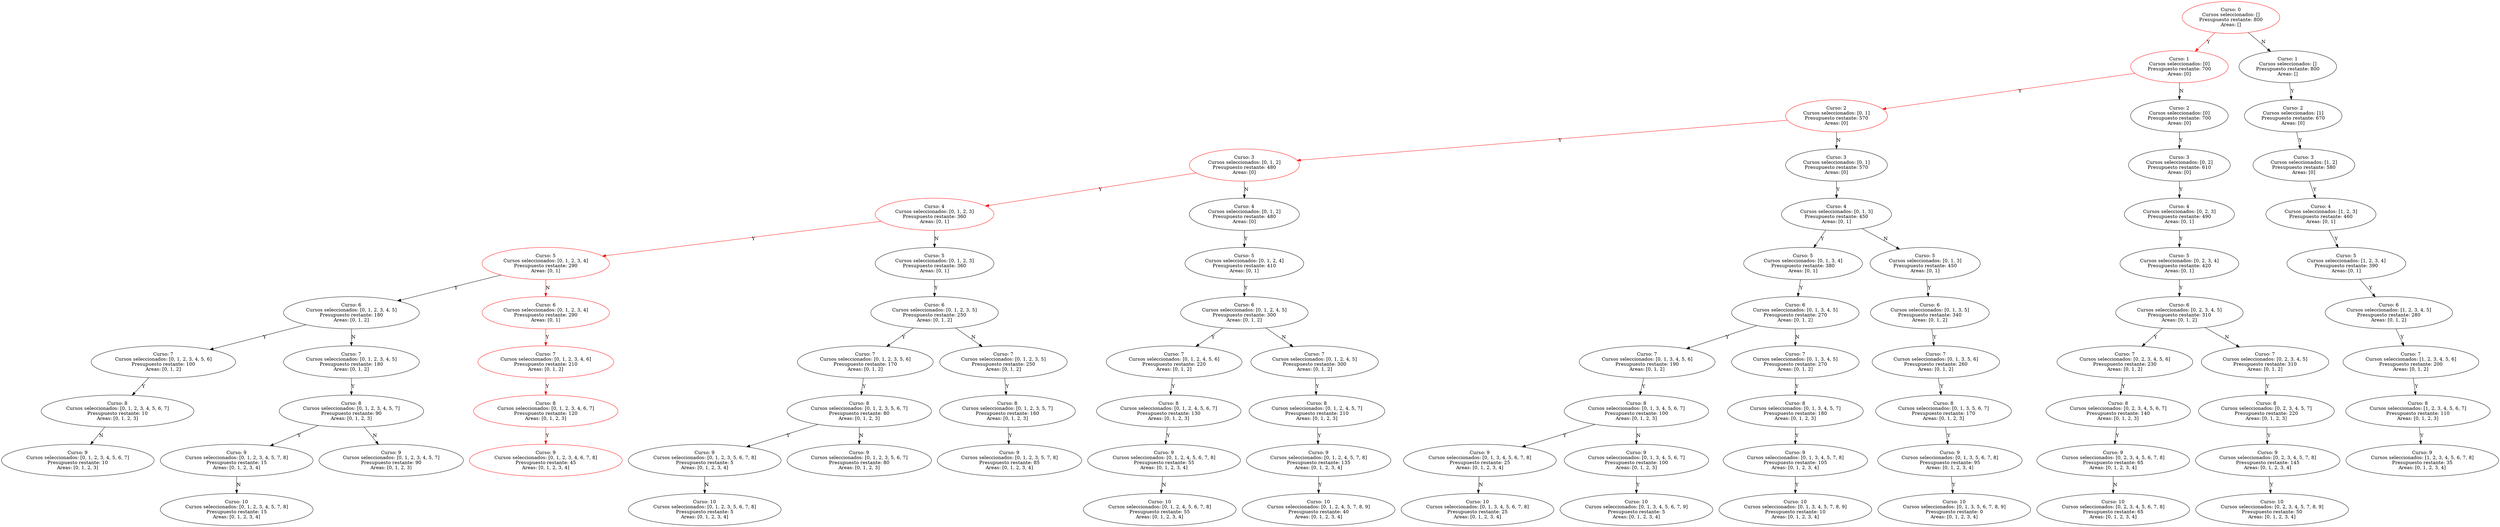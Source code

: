 strict digraph G {
  1 [ label="Curso: 8
Cursos seleccionados: [0, 1, 2, 3, 4, 5, 6, 7]
Presupuesto restante: 10
Areas: [0, 1, 2, 3]" ];
  2 [ label="Curso: 9
Cursos seleccionados: [0, 1, 2, 3, 4, 5, 6, 7]
Presupuesto restante: 10
Areas: [0, 1, 2, 3]" ];
  3 [ label="Curso: 7
Cursos seleccionados: [0, 1, 2, 3, 4, 5, 6]
Presupuesto restante: 100
Areas: [0, 1, 2]" ];
  4 [ label="Curso: 6
Cursos seleccionados: [0, 1, 2, 3, 4, 5]
Presupuesto restante: 180
Areas: [0, 1, 2]" ];
  5 [ label="Curso: 9
Cursos seleccionados: [0, 1, 2, 3, 4, 5, 7, 8]
Presupuesto restante: 15
Areas: [0, 1, 2, 3, 4]" ];
  6 [ label="Curso: 10
Cursos seleccionados: [0, 1, 2, 3, 4, 5, 7, 8]
Presupuesto restante: 15
Areas: [0, 1, 2, 3, 4]" ];
  7 [ label="Curso: 8
Cursos seleccionados: [0, 1, 2, 3, 4, 5, 7]
Presupuesto restante: 90
Areas: [0, 1, 2, 3]" ];
  8 [ label="Curso: 9
Cursos seleccionados: [0, 1, 2, 3, 4, 5, 7]
Presupuesto restante: 90
Areas: [0, 1, 2, 3]" ];
  9 [ label="Curso: 7
Cursos seleccionados: [0, 1, 2, 3, 4, 5]
Presupuesto restante: 180
Areas: [0, 1, 2]" ];
  10 [ color="red" label="Curso: 5
Cursos seleccionados: [0, 1, 2, 3, 4]
Presupuesto restante: 290
Areas: [0, 1]" ];
  11 [ color="red" label="Curso: 8
Cursos seleccionados: [0, 1, 2, 3, 4, 6, 7]
Presupuesto restante: 120
Areas: [0, 1, 2, 3]" ];
  12 [ color="red" label="Curso: 9
Cursos seleccionados: [0, 1, 2, 3, 4, 6, 7, 8]
Presupuesto restante: 45
Areas: [0, 1, 2, 3, 4]" ];
  13 [ color="red" label="Curso: 7
Cursos seleccionados: [0, 1, 2, 3, 4, 6]
Presupuesto restante: 210
Areas: [0, 1, 2]" ];
  14 [ color="red" label="Curso: 6
Cursos seleccionados: [0, 1, 2, 3, 4]
Presupuesto restante: 290
Areas: [0, 1]" ];
  15 [ color="red" label="Curso: 4
Cursos seleccionados: [0, 1, 2, 3]
Presupuesto restante: 360
Areas: [0, 1]" ];
  16 [ label="Curso: 9
Cursos seleccionados: [0, 1, 2, 3, 5, 6, 7, 8]
Presupuesto restante: 5
Areas: [0, 1, 2, 3, 4]" ];
  17 [ label="Curso: 10
Cursos seleccionados: [0, 1, 2, 3, 5, 6, 7, 8]
Presupuesto restante: 5
Areas: [0, 1, 2, 3, 4]" ];
  18 [ label="Curso: 8
Cursos seleccionados: [0, 1, 2, 3, 5, 6, 7]
Presupuesto restante: 80
Areas: [0, 1, 2, 3]" ];
  19 [ label="Curso: 9
Cursos seleccionados: [0, 1, 2, 3, 5, 6, 7]
Presupuesto restante: 80
Areas: [0, 1, 2, 3]" ];
  20 [ label="Curso: 7
Cursos seleccionados: [0, 1, 2, 3, 5, 6]
Presupuesto restante: 170
Areas: [0, 1, 2]" ];
  21 [ label="Curso: 6
Cursos seleccionados: [0, 1, 2, 3, 5]
Presupuesto restante: 250
Areas: [0, 1, 2]" ];
  22 [ label="Curso: 8
Cursos seleccionados: [0, 1, 2, 3, 5, 7]
Presupuesto restante: 160
Areas: [0, 1, 2, 3]" ];
  23 [ label="Curso: 9
Cursos seleccionados: [0, 1, 2, 3, 5, 7, 8]
Presupuesto restante: 85
Areas: [0, 1, 2, 3, 4]" ];
  24 [ label="Curso: 7
Cursos seleccionados: [0, 1, 2, 3, 5]
Presupuesto restante: 250
Areas: [0, 1, 2]" ];
  25 [ label="Curso: 5
Cursos seleccionados: [0, 1, 2, 3]
Presupuesto restante: 360
Areas: [0, 1]" ];
  26 [ color="red" label="Curso: 3
Cursos seleccionados: [0, 1, 2]
Presupuesto restante: 480
Areas: [0]" ];
  27 [ label="Curso: 9
Cursos seleccionados: [0, 1, 2, 4, 5, 6, 7, 8]
Presupuesto restante: 55
Areas: [0, 1, 2, 3, 4]" ];
  28 [ label="Curso: 10
Cursos seleccionados: [0, 1, 2, 4, 5, 6, 7, 8]
Presupuesto restante: 55
Areas: [0, 1, 2, 3, 4]" ];
  29 [ label="Curso: 8
Cursos seleccionados: [0, 1, 2, 4, 5, 6, 7]
Presupuesto restante: 130
Areas: [0, 1, 2, 3]" ];
  30 [ label="Curso: 7
Cursos seleccionados: [0, 1, 2, 4, 5, 6]
Presupuesto restante: 220
Areas: [0, 1, 2]" ];
  31 [ label="Curso: 6
Cursos seleccionados: [0, 1, 2, 4, 5]
Presupuesto restante: 300
Areas: [0, 1, 2]" ];
  32 [ label="Curso: 9
Cursos seleccionados: [0, 1, 2, 4, 5, 7, 8]
Presupuesto restante: 135
Areas: [0, 1, 2, 3, 4]" ];
  33 [ label="Curso: 10
Cursos seleccionados: [0, 1, 2, 4, 5, 7, 8, 9]
Presupuesto restante: 40
Areas: [0, 1, 2, 3, 4]" ];
  34 [ label="Curso: 8
Cursos seleccionados: [0, 1, 2, 4, 5, 7]
Presupuesto restante: 210
Areas: [0, 1, 2, 3]" ];
  35 [ label="Curso: 7
Cursos seleccionados: [0, 1, 2, 4, 5]
Presupuesto restante: 300
Areas: [0, 1, 2]" ];
  36 [ label="Curso: 5
Cursos seleccionados: [0, 1, 2, 4]
Presupuesto restante: 410
Areas: [0, 1]" ];
  37 [ label="Curso: 4
Cursos seleccionados: [0, 1, 2]
Presupuesto restante: 480
Areas: [0]" ];
  38 [ color="red" label="Curso: 2
Cursos seleccionados: [0, 1]
Presupuesto restante: 570
Areas: [0]" ];
  39 [ label="Curso: 9
Cursos seleccionados: [0, 1, 3, 4, 5, 6, 7, 8]
Presupuesto restante: 25
Areas: [0, 1, 2, 3, 4]" ];
  40 [ label="Curso: 10
Cursos seleccionados: [0, 1, 3, 4, 5, 6, 7, 8]
Presupuesto restante: 25
Areas: [0, 1, 2, 3, 4]" ];
  41 [ label="Curso: 8
Cursos seleccionados: [0, 1, 3, 4, 5, 6, 7]
Presupuesto restante: 100
Areas: [0, 1, 2, 3]" ];
  42 [ label="Curso: 9
Cursos seleccionados: [0, 1, 3, 4, 5, 6, 7]
Presupuesto restante: 100
Areas: [0, 1, 2, 3]" ];
  43 [ label="Curso: 10
Cursos seleccionados: [0, 1, 3, 4, 5, 6, 7, 9]
Presupuesto restante: 5
Areas: [0, 1, 2, 3, 4]" ];
  44 [ label="Curso: 7
Cursos seleccionados: [0, 1, 3, 4, 5, 6]
Presupuesto restante: 190
Areas: [0, 1, 2]" ];
  45 [ label="Curso: 6
Cursos seleccionados: [0, 1, 3, 4, 5]
Presupuesto restante: 270
Areas: [0, 1, 2]" ];
  46 [ label="Curso: 9
Cursos seleccionados: [0, 1, 3, 4, 5, 7, 8]
Presupuesto restante: 105
Areas: [0, 1, 2, 3, 4]" ];
  47 [ label="Curso: 10
Cursos seleccionados: [0, 1, 3, 4, 5, 7, 8, 9]
Presupuesto restante: 10
Areas: [0, 1, 2, 3, 4]" ];
  48 [ label="Curso: 8
Cursos seleccionados: [0, 1, 3, 4, 5, 7]
Presupuesto restante: 180
Areas: [0, 1, 2, 3]" ];
  49 [ label="Curso: 7
Cursos seleccionados: [0, 1, 3, 4, 5]
Presupuesto restante: 270
Areas: [0, 1, 2]" ];
  50 [ label="Curso: 5
Cursos seleccionados: [0, 1, 3, 4]
Presupuesto restante: 380
Areas: [0, 1]" ];
  51 [ label="Curso: 4
Cursos seleccionados: [0, 1, 3]
Presupuesto restante: 450
Areas: [0, 1]" ];
  52 [ label="Curso: 9
Cursos seleccionados: [0, 1, 3, 5, 6, 7, 8]
Presupuesto restante: 95
Areas: [0, 1, 2, 3, 4]" ];
  53 [ label="Curso: 10
Cursos seleccionados: [0, 1, 3, 5, 6, 7, 8, 9]
Presupuesto restante: 0
Areas: [0, 1, 2, 3, 4]" ];
  54 [ label="Curso: 8
Cursos seleccionados: [0, 1, 3, 5, 6, 7]
Presupuesto restante: 170
Areas: [0, 1, 2, 3]" ];
  55 [ label="Curso: 7
Cursos seleccionados: [0, 1, 3, 5, 6]
Presupuesto restante: 260
Areas: [0, 1, 2]" ];
  56 [ label="Curso: 6
Cursos seleccionados: [0, 1, 3, 5]
Presupuesto restante: 340
Areas: [0, 1, 2]" ];
  57 [ label="Curso: 5
Cursos seleccionados: [0, 1, 3]
Presupuesto restante: 450
Areas: [0, 1]" ];
  58 [ label="Curso: 3
Cursos seleccionados: [0, 1]
Presupuesto restante: 570
Areas: [0]" ];
  59 [ color="red" label="Curso: 1
Cursos seleccionados: [0]
Presupuesto restante: 700
Areas: [0]" ];
  60 [ label="Curso: 9
Cursos seleccionados: [0, 2, 3, 4, 5, 6, 7, 8]
Presupuesto restante: 65
Areas: [0, 1, 2, 3, 4]" ];
  61 [ label="Curso: 10
Cursos seleccionados: [0, 2, 3, 4, 5, 6, 7, 8]
Presupuesto restante: 65
Areas: [0, 1, 2, 3, 4]" ];
  62 [ label="Curso: 8
Cursos seleccionados: [0, 2, 3, 4, 5, 6, 7]
Presupuesto restante: 140
Areas: [0, 1, 2, 3]" ];
  63 [ label="Curso: 7
Cursos seleccionados: [0, 2, 3, 4, 5, 6]
Presupuesto restante: 230
Areas: [0, 1, 2]" ];
  64 [ label="Curso: 6
Cursos seleccionados: [0, 2, 3, 4, 5]
Presupuesto restante: 310
Areas: [0, 1, 2]" ];
  65 [ label="Curso: 9
Cursos seleccionados: [0, 2, 3, 4, 5, 7, 8]
Presupuesto restante: 145
Areas: [0, 1, 2, 3, 4]" ];
  66 [ label="Curso: 10
Cursos seleccionados: [0, 2, 3, 4, 5, 7, 8, 9]
Presupuesto restante: 50
Areas: [0, 1, 2, 3, 4]" ];
  67 [ label="Curso: 8
Cursos seleccionados: [0, 2, 3, 4, 5, 7]
Presupuesto restante: 220
Areas: [0, 1, 2, 3]" ];
  68 [ label="Curso: 7
Cursos seleccionados: [0, 2, 3, 4, 5]
Presupuesto restante: 310
Areas: [0, 1, 2]" ];
  69 [ label="Curso: 5
Cursos seleccionados: [0, 2, 3, 4]
Presupuesto restante: 420
Areas: [0, 1]" ];
  70 [ label="Curso: 4
Cursos seleccionados: [0, 2, 3]
Presupuesto restante: 490
Areas: [0, 1]" ];
  71 [ label="Curso: 3
Cursos seleccionados: [0, 2]
Presupuesto restante: 610
Areas: [0]" ];
  72 [ label="Curso: 2
Cursos seleccionados: [0]
Presupuesto restante: 700
Areas: [0]" ];
  73 [ color="red" label="Curso: 0
Cursos seleccionados: []
Presupuesto restante: 800
Areas: []" ];
  74 [ label="Curso: 8
Cursos seleccionados: [1, 2, 3, 4, 5, 6, 7]
Presupuesto restante: 110
Areas: [0, 1, 2, 3]" ];
  75 [ label="Curso: 9
Cursos seleccionados: [1, 2, 3, 4, 5, 6, 7, 8]
Presupuesto restante: 35
Areas: [0, 1, 2, 3, 4]" ];
  76 [ label="Curso: 7
Cursos seleccionados: [1, 2, 3, 4, 5, 6]
Presupuesto restante: 200
Areas: [0, 1, 2]" ];
  77 [ label="Curso: 6
Cursos seleccionados: [1, 2, 3, 4, 5]
Presupuesto restante: 280
Areas: [0, 1, 2]" ];
  78 [ label="Curso: 5
Cursos seleccionados: [1, 2, 3, 4]
Presupuesto restante: 390
Areas: [0, 1]" ];
  79 [ label="Curso: 4
Cursos seleccionados: [1, 2, 3]
Presupuesto restante: 460
Areas: [0, 1]" ];
  80 [ label="Curso: 3
Cursos seleccionados: [1, 2]
Presupuesto restante: 580
Areas: [0]" ];
  81 [ label="Curso: 2
Cursos seleccionados: [1]
Presupuesto restante: 670
Areas: [0]" ];
  82 [ label="Curso: 1
Cursos seleccionados: []
Presupuesto restante: 800
Areas: []" ];
  1 -> 2 [ label="N" ];
  3 -> 1 [ label="Y" ];
  4 -> 3 [ label="Y" ];
  5 -> 6 [ label="N" ];
  7 -> 5 [ label="Y" ];
  7 -> 8 [ label="N" ];
  9 -> 7 [ label="Y" ];
  4 -> 9 [ label="N" ];
  10 -> 4 [ label="Y" ];
  11 -> 12 [ color="red" label="Y" ];
  13 -> 11 [ color="red" label="Y" ];
  14 -> 13 [ color="red" label="Y" ];
  10 -> 14 [ color="red" label="N" ];
  15 -> 10 [ color="red" label="Y" ];
  16 -> 17 [ label="N" ];
  18 -> 16 [ label="Y" ];
  18 -> 19 [ label="N" ];
  20 -> 18 [ label="Y" ];
  21 -> 20 [ label="Y" ];
  22 -> 23 [ label="Y" ];
  24 -> 22 [ label="Y" ];
  21 -> 24 [ label="N" ];
  25 -> 21 [ label="Y" ];
  15 -> 25 [ label="N" ];
  26 -> 15 [ color="red" label="Y" ];
  27 -> 28 [ label="N" ];
  29 -> 27 [ label="Y" ];
  30 -> 29 [ label="Y" ];
  31 -> 30 [ label="Y" ];
  32 -> 33 [ label="Y" ];
  34 -> 32 [ label="Y" ];
  35 -> 34 [ label="Y" ];
  31 -> 35 [ label="N" ];
  36 -> 31 [ label="Y" ];
  37 -> 36 [ label="Y" ];
  26 -> 37 [ label="N" ];
  38 -> 26 [ color="red" label="Y" ];
  39 -> 40 [ label="N" ];
  41 -> 39 [ label="Y" ];
  42 -> 43 [ label="Y" ];
  41 -> 42 [ label="N" ];
  44 -> 41 [ label="Y" ];
  45 -> 44 [ label="Y" ];
  46 -> 47 [ label="Y" ];
  48 -> 46 [ label="Y" ];
  49 -> 48 [ label="Y" ];
  45 -> 49 [ label="N" ];
  50 -> 45 [ label="Y" ];
  51 -> 50 [ label="Y" ];
  52 -> 53 [ label="Y" ];
  54 -> 52 [ label="Y" ];
  55 -> 54 [ label="Y" ];
  56 -> 55 [ label="Y" ];
  57 -> 56 [ label="Y" ];
  51 -> 57 [ label="N" ];
  58 -> 51 [ label="Y" ];
  38 -> 58 [ label="N" ];
  59 -> 38 [ color="red" label="Y" ];
  60 -> 61 [ label="N" ];
  62 -> 60 [ label="Y" ];
  63 -> 62 [ label="Y" ];
  64 -> 63 [ label="Y" ];
  65 -> 66 [ label="Y" ];
  67 -> 65 [ label="Y" ];
  68 -> 67 [ label="Y" ];
  64 -> 68 [ label="N" ];
  69 -> 64 [ label="Y" ];
  70 -> 69 [ label="Y" ];
  71 -> 70 [ label="Y" ];
  72 -> 71 [ label="Y" ];
  59 -> 72 [ label="N" ];
  73 -> 59 [ color="red" label="Y" ];
  74 -> 75 [ label="Y" ];
  76 -> 74 [ label="Y" ];
  77 -> 76 [ label="Y" ];
  78 -> 77 [ label="Y" ];
  79 -> 78 [ label="Y" ];
  80 -> 79 [ label="Y" ];
  81 -> 80 [ label="Y" ];
  82 -> 81 [ label="Y" ];
  73 -> 82 [ label="N" ];
}
